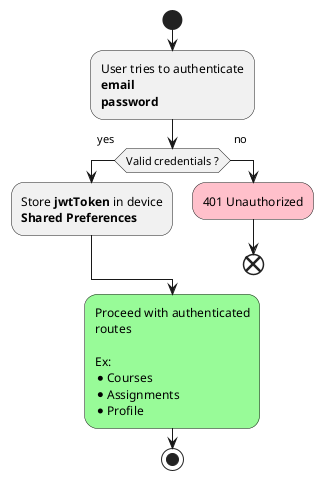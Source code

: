 @startuml

start
:User tries to authenticate\n**email**\n**password**;
if (Valid credentials ?) then ( yes\n )
  :Store **jwtToken** in device\n**Shared Preferences** ;
  else ( no\n )
  #pink:401 Unauthorized;
  end
endif
#palegreen:Proceed with authenticated\nroutes\n\nEx:\n*Courses\n*Assignments\n*Profile;
stop
@enduml